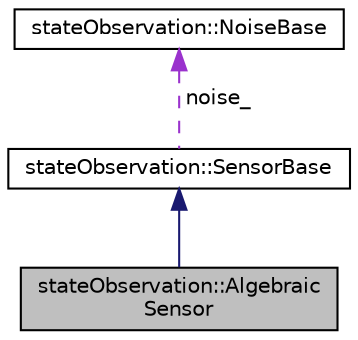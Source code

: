 digraph "stateObservation::AlgebraicSensor"
{
 // LATEX_PDF_SIZE
  edge [fontname="Helvetica",fontsize="10",labelfontname="Helvetica",labelfontsize="10"];
  node [fontname="Helvetica",fontsize="10",shape=record];
  Node1 [label="stateObservation::Algebraic\lSensor",height=0.2,width=0.4,color="black", fillcolor="grey75", style="filled", fontcolor="black",tooltip="The base class for algebraic sensors. Algebraic sensors are sensors which depend only on the state va..."];
  Node2 -> Node1 [dir="back",color="midnightblue",fontsize="10",style="solid",fontname="Helvetica"];
  Node2 [label="stateObservation::SensorBase",height=0.2,width=0.4,color="black", fillcolor="white", style="filled",URL="$classstateObservation_1_1SensorBase.html",tooltip="The base class for sensors. This must be derived to implement a sensor."];
  Node3 -> Node2 [dir="back",color="darkorchid3",fontsize="10",style="dashed",label=" noise_" ,fontname="Helvetica"];
  Node3 [label="stateObservation::NoiseBase",height=0.2,width=0.4,color="black", fillcolor="white", style="filled",URL="$classstateObservation_1_1NoiseBase.html",tooltip=" "];
}
